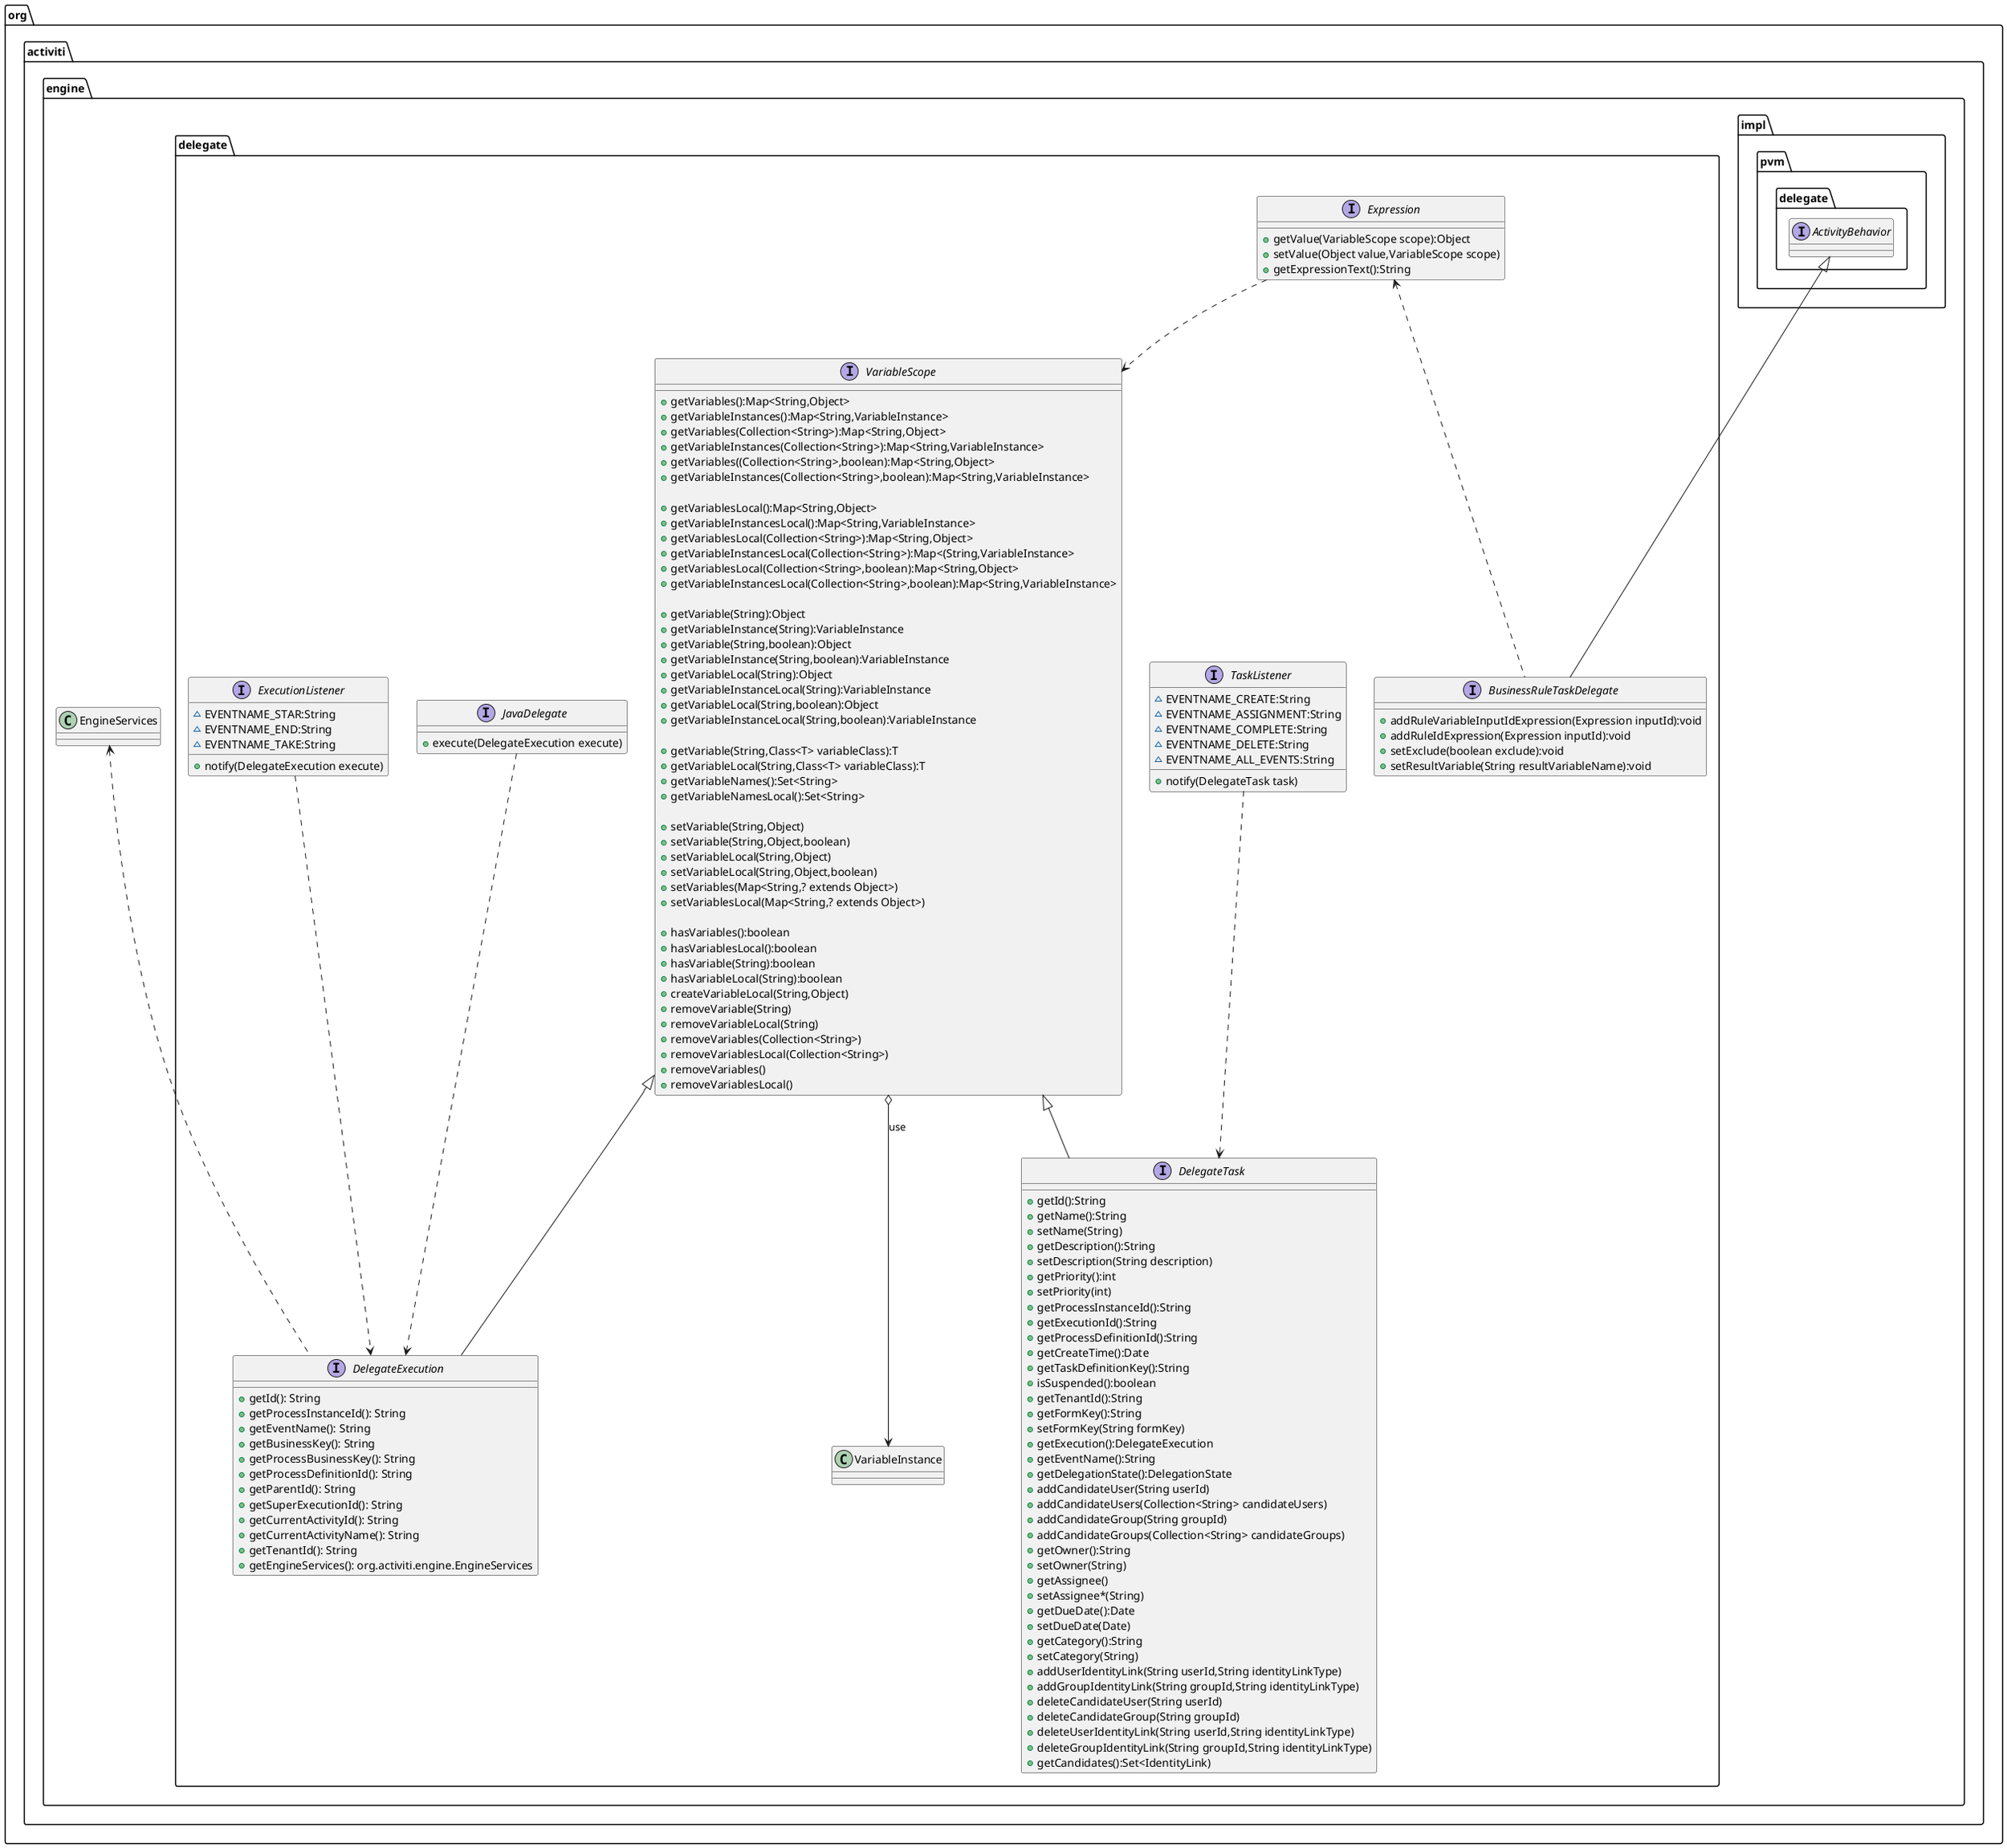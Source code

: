 @startuml
/' !include org.activiti.engine.impl.persistence.entity.puml '/
hide @unlinked
package "org.activiti.engine.delegate" {
interface BusinessRuleTaskDelegate extends org.activiti.engine.impl.pvm.delegate.ActivityBehavior {
    + addRuleVariableInputIdExpression(Expression inputId):void
    + addRuleIdExpression(Expression inputId):void
    + setExclude(boolean exclude):void
    + setResultVariable(String resultVariableName):void
}
Expression <.. BusinessRuleTaskDelegate

interface DelegateExecution extends VariableScope {
    + getId(): String
    + getProcessInstanceId(): String
    + getEventName(): String
    + getBusinessKey(): String
    + getProcessBusinessKey(): String
    + getProcessDefinitionId(): String
    + getParentId(): String
    + getSuperExecutionId(): String
    + getCurrentActivityId(): String
    + getCurrentActivityName(): String
    + getTenantId(): String
    + getEngineServices(): org.activiti.engine.EngineServices
}
org.activiti.engine.EngineServices <.. DelegateExecution

class DelegateHelper {
    + {static} getBpmnModel(DelegateExecution):org.activiti.bpmn.model.BpmnModel
    + {static} getFlowElement(DelegateExecution):org.activiti.bpmn.model.FlowElement
    + {static} getExtensionElements(DelegateExecution):Map<String,List<org.activiti.bpmn.model.ExtensionElement>>
    + {static} getFields(DelegateExecution):List<org.activiti.bpmn.model.FieldExtension>
    + {static} getField(DelegateExecution execution,String fieldName):org.activiti.bpmn.model.FieldExtension
    + {static} createExpressionForField(org.activiti.bpmn.model.FieldExtension):Expression
    + {static} getFieldExpression(DelegateExecution execution,String fieldName):Expression
}

interface DelegateTask extends VariableScope {
    + getId():String
    + getName():String
    + setName(String)
    + getDescription():String
    + setDescription(String description)
    + getPriority():int
    + setPriority(int)
    + getProcessInstanceId():String
    + getExecutionId():String
    + getProcessDefinitionId():String
    + getCreateTime():Date
    + getTaskDefinitionKey():String
    + isSuspended():boolean
    + getTenantId():String
    + getFormKey():String
    + setFormKey(String formKey)
    + getExecution():DelegateExecution
    + getEventName():String
    + getDelegationState():DelegationState
    + addCandidateUser(String userId)
    + addCandidateUsers(Collection<String> candidateUsers)
    + addCandidateGroup(String groupId)
    + addCandidateGroups(Collection<String> candidateGroups)
    + getOwner():String
    + setOwner(String)
    + getAssignee()
    + setAssignee*(String)
    + getDueDate():Date
    + setDueDate(Date)
    + getCategory():String
    + setCategory(String)
    + addUserIdentityLink(String userId,String identityLinkType)
    + addGroupIdentityLink(String groupId,String identityLinkType)
    + deleteCandidateUser(String userId)
    + deleteCandidateGroup(String groupId)
    + deleteUserIdentityLink(String userId,String identityLinkType)
    + deleteGroupIdentityLink(String groupId,String identityLinkType)
    + getCandidates():Set<IdentityLink)
}
interface ExecutionListener {
    ~ EVENTNAME_STAR:String
    ~ EVENTNAME_END:String
    ~ EVENTNAME_TAKE:String

    + notify(DelegateExecution execute)
}
ExecutionListener ..> DelegateExecution

interface Expression {
    + getValue(VariableScope scope):Object
    + setValue(Object value,VariableScope scope)
    + getExpressionText():String
}
Expression ..> VariableScope

interface JavaDelegate {
    + execute(DelegateExecution execute)
}
JavaDelegate ..> DelegateExecution

interface TaskListener {
    ~ EVENTNAME_CREATE:String
    ~ EVENTNAME_ASSIGNMENT:String
    ~ EVENTNAME_COMPLETE:String
    ~ EVENTNAME_DELETE:String
    ~ EVENTNAME_ALL_EVENTS:String

    + notify(DelegateTask task)
}
TaskListener ..> DelegateTask

interface VariableScope {
    + getVariables():Map<String,Object>
    + getVariableInstances():Map<String,VariableInstance>
    + getVariables(Collection<String>):Map<String,Object>
    + getVariableInstances(Collection<String>):Map<String,VariableInstance>
    + getVariables((Collection<String>,boolean):Map<String,Object>
    + getVariableInstances(Collection<String>,boolean):Map<String,VariableInstance>

    + getVariablesLocal():Map<String,Object>
    + getVariableInstancesLocal():Map<String,VariableInstance>
    + getVariablesLocal(Collection<String>):Map<String,Object>
    + getVariableInstancesLocal(Collection<String>):Map<(String,VariableInstance>
    + getVariablesLocal(Collection<String>,boolean):Map<String,Object>
    + getVariableInstancesLocal(Collection<String>,boolean):Map<String,VariableInstance>

    + getVariable(String):Object
    + getVariableInstance(String):VariableInstance
    + getVariable(String,boolean):Object
    + getVariableInstance(String,boolean):VariableInstance
    + getVariableLocal(String):Object
    + getVariableInstanceLocal(String):VariableInstance
    + getVariableLocal(String,boolean):Object
    + getVariableInstanceLocal(String,boolean):VariableInstance

    + getVariable(String,Class<T> variableClass):T
    + getVariableLocal(String,Class<T> variableClass):T
    + getVariableNames():Set<String>
    + getVariableNamesLocal():Set<String>

    + setVariable(String,Object)
    + setVariable(String,Object,boolean)
    + setVariableLocal(String,Object)
    + setVariableLocal(String,Object,boolean)
    + setVariables(Map<String,? extends Object>)
    + setVariablesLocal(Map<String,? extends Object>)

    + hasVariables():boolean
    + hasVariablesLocal():boolean
    + hasVariable(String):boolean
    + hasVariableLocal(String):boolean
    + createVariableLocal(String,Object)
    + removeVariable(String)
    + removeVariableLocal(String)
    + removeVariables(Collection<String>)
    + removeVariablesLocal(Collection<String>)
    + removeVariables()
    + removeVariablesLocal()
}
VariableScope o-->VariableInstance:use

}

@enduml